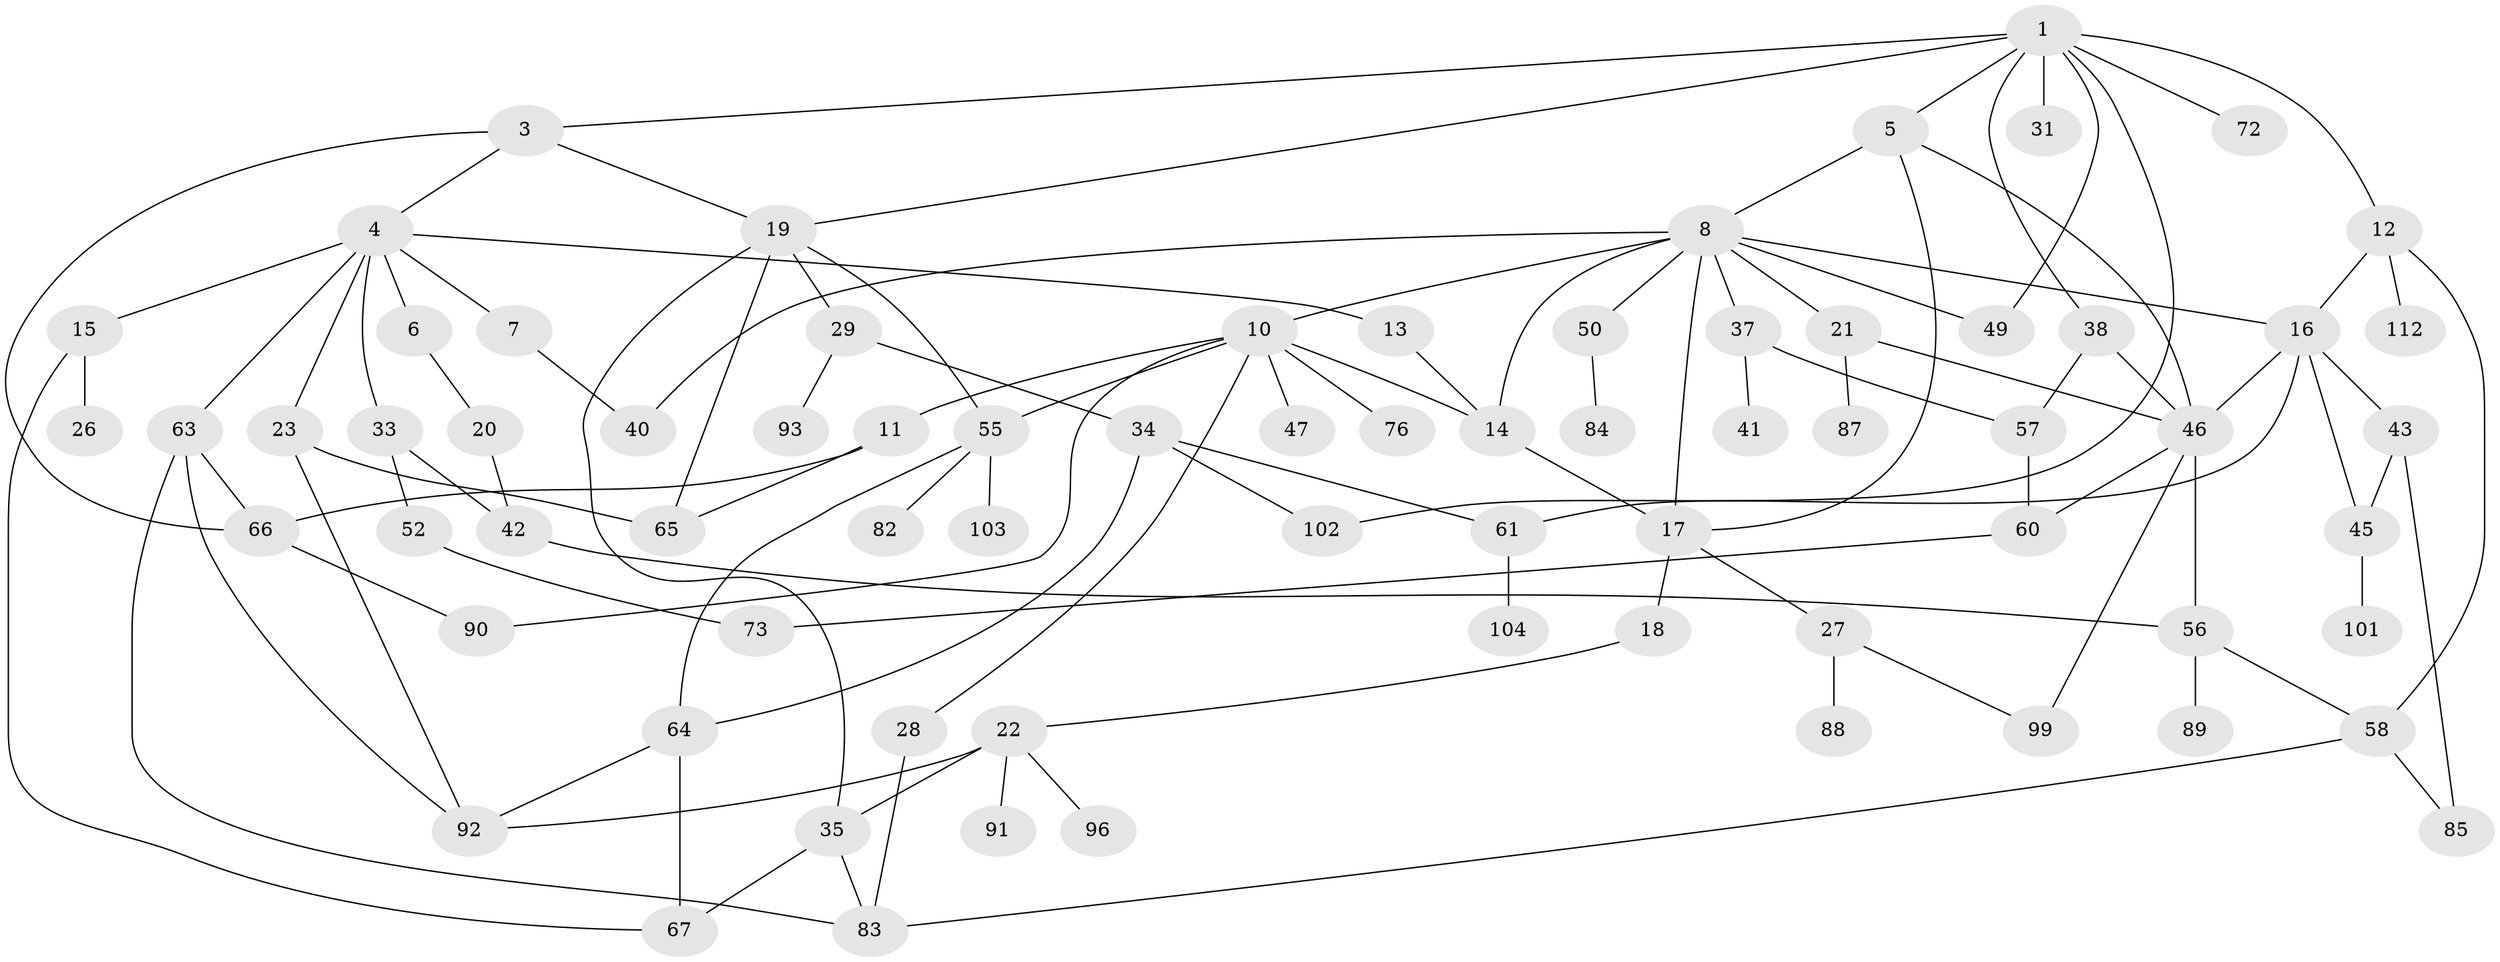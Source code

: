 // original degree distribution, {6: 0.02654867256637168, 5: 0.05309734513274336, 4: 0.1504424778761062, 7: 0.008849557522123894, 2: 0.336283185840708, 8: 0.008849557522123894, 3: 0.20353982300884957, 1: 0.21238938053097345}
// Generated by graph-tools (version 1.1) at 2025/10/02/27/25 16:10:52]
// undirected, 73 vertices, 110 edges
graph export_dot {
graph [start="1"]
  node [color=gray90,style=filled];
  1 [super="+2"];
  3 [super="+74"];
  4 [super="+9"];
  5 [super="+78"];
  6;
  7 [super="+105"];
  8 [super="+36"];
  10 [super="+25"];
  11 [super="+53"];
  12 [super="+30"];
  13;
  14 [super="+48"];
  15;
  16 [super="+24"];
  17 [super="+109"];
  18;
  19 [super="+81"];
  20 [super="+70"];
  21 [super="+54"];
  22 [super="+32"];
  23 [super="+79"];
  26;
  27 [super="+39"];
  28;
  29;
  31;
  33;
  34 [super="+44"];
  35;
  37;
  38 [super="+95"];
  40 [super="+62"];
  41;
  42 [super="+51"];
  43;
  45 [super="+59"];
  46 [super="+94"];
  47;
  49;
  50;
  52 [super="+69"];
  55 [super="+100"];
  56;
  57 [super="+98"];
  58 [super="+86"];
  60 [super="+77"];
  61 [super="+80"];
  63 [super="+75"];
  64 [super="+97"];
  65 [super="+68"];
  66 [super="+110"];
  67 [super="+71"];
  72;
  73;
  76;
  82;
  83 [super="+113"];
  84;
  85;
  87 [super="+111"];
  88;
  89 [super="+106"];
  90;
  91;
  92 [super="+108"];
  93;
  96;
  99;
  101;
  102;
  103;
  104 [super="+107"];
  112;
  1 -- 3;
  1 -- 12;
  1 -- 31;
  1 -- 49;
  1 -- 102;
  1 -- 19;
  1 -- 5;
  1 -- 38;
  1 -- 72;
  3 -- 4;
  3 -- 19;
  3 -- 66;
  4 -- 6;
  4 -- 7;
  4 -- 13;
  4 -- 33;
  4 -- 63;
  4 -- 15;
  4 -- 23;
  5 -- 8;
  5 -- 17;
  5 -- 46;
  6 -- 20;
  7 -- 40;
  8 -- 10;
  8 -- 21;
  8 -- 37;
  8 -- 49;
  8 -- 50;
  8 -- 16;
  8 -- 40;
  8 -- 14;
  8 -- 17;
  10 -- 11;
  10 -- 76;
  10 -- 90;
  10 -- 55;
  10 -- 28;
  10 -- 14;
  10 -- 47;
  11 -- 65;
  11 -- 66;
  12 -- 16;
  12 -- 112;
  12 -- 58;
  13 -- 14;
  14 -- 17;
  15 -- 26;
  15 -- 67;
  16 -- 43;
  16 -- 46;
  16 -- 45;
  16 -- 61;
  17 -- 18;
  17 -- 27;
  18 -- 22;
  19 -- 29;
  19 -- 65;
  19 -- 55;
  19 -- 35;
  20 -- 42;
  21 -- 87;
  21 -- 46;
  22 -- 91;
  22 -- 96;
  22 -- 92;
  22 -- 35;
  23 -- 92;
  23 -- 65;
  27 -- 88;
  27 -- 99;
  28 -- 83;
  29 -- 34;
  29 -- 93;
  33 -- 52;
  33 -- 42;
  34 -- 61;
  34 -- 64;
  34 -- 102;
  35 -- 83;
  35 -- 67;
  37 -- 41;
  37 -- 57;
  38 -- 57;
  38 -- 46;
  42 -- 56;
  43 -- 85;
  43 -- 45;
  45 -- 101;
  46 -- 60;
  46 -- 56;
  46 -- 99;
  50 -- 84;
  52 -- 73;
  55 -- 82;
  55 -- 103;
  55 -- 64;
  56 -- 89;
  56 -- 58;
  57 -- 60;
  58 -- 83;
  58 -- 85;
  60 -- 73;
  61 -- 104;
  63 -- 66;
  63 -- 83;
  63 -- 92;
  64 -- 67;
  64 -- 92;
  66 -- 90;
}
